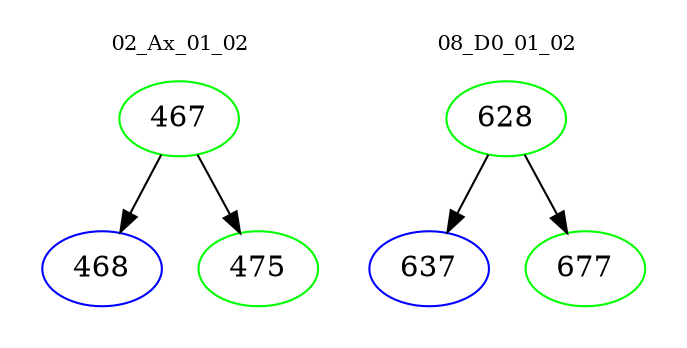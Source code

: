 digraph{
subgraph cluster_0 {
color = white
label = "02_Ax_01_02";
fontsize=10;
T0_467 [label="467", color="green"]
T0_467 -> T0_468 [color="black"]
T0_468 [label="468", color="blue"]
T0_467 -> T0_475 [color="black"]
T0_475 [label="475", color="green"]
}
subgraph cluster_1 {
color = white
label = "08_D0_01_02";
fontsize=10;
T1_628 [label="628", color="green"]
T1_628 -> T1_637 [color="black"]
T1_637 [label="637", color="blue"]
T1_628 -> T1_677 [color="black"]
T1_677 [label="677", color="green"]
}
}
